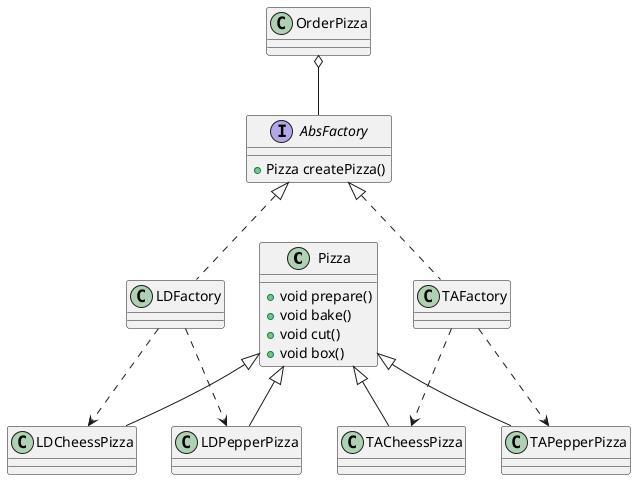 @startuml
class Pizza {
    + void prepare()
    + void bake()
    + void cut()
    + void box()
}

class TACheessPizza extends Pizza {

}
class TAPepperPizza extends Pizza {
    
}
class LDCheessPizza extends Pizza {

}
class LDPepperPizza extends Pizza {
    
}
interface AbsFactory {
    + Pizza createPizza()
}


class TAFactory implements AbsFactory {

}
class LDFactory implements AbsFactory {
    
}

class OrderPizza {

}

OrderPizza o-- AbsFactory

TAFactory ..> TACheessPizza
TAFactory ..> TAPepperPizza

LDFactory ..> LDCheessPizza
LDFactory ..> LDPepperPizza
@enduml